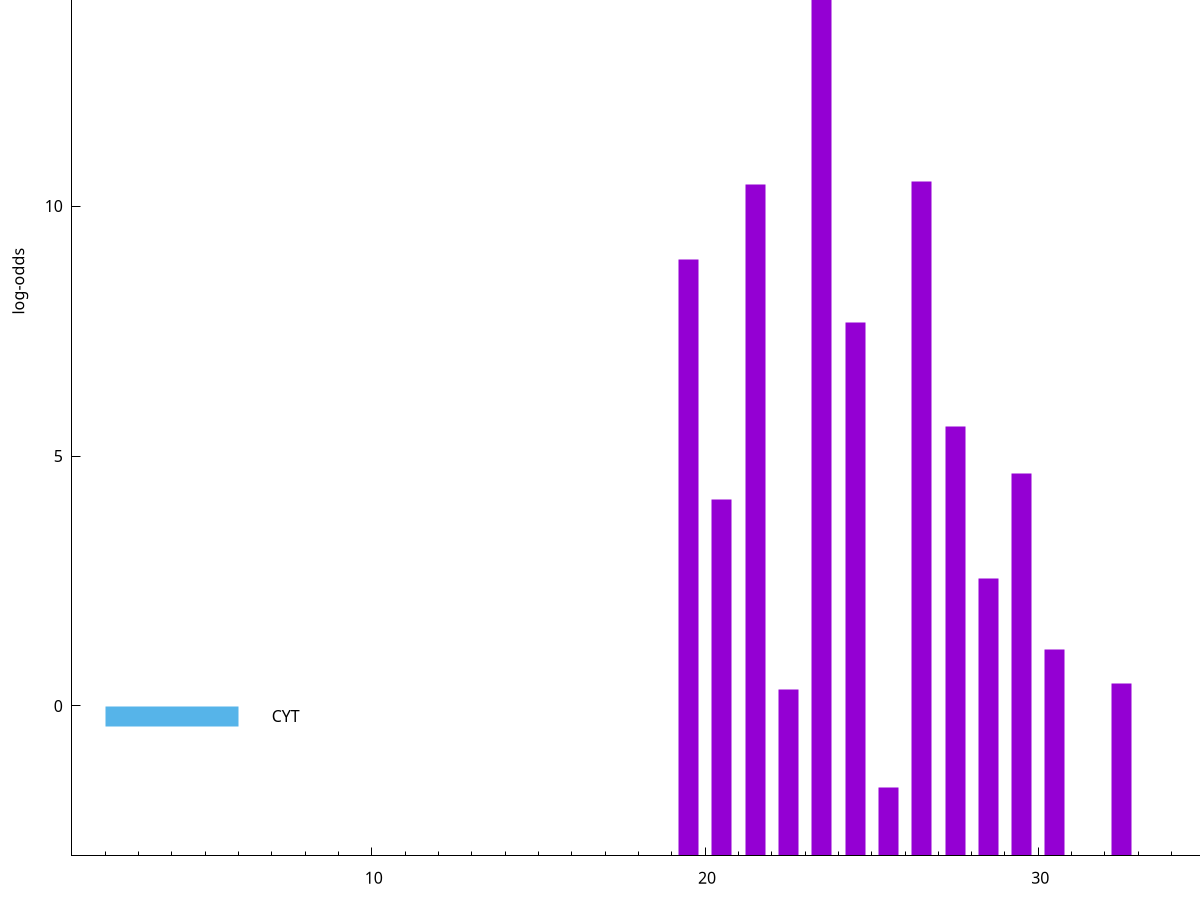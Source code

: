 set title "LipoP predictions for SRR4065641.gff"
set size 2., 1.4
set xrange [1:70] 
set mxtics 10
set yrange [-3:20]
set y2range [0:23]
set ylabel "log-odds"
set term postscript eps color solid "Helvetica" 30
set output "SRR4065641.gff14.eps"
set arrow from 2,14.9352 to 6,14.9352 nohead lt 1 lw 20
set label "SpI" at 7,14.9352
set arrow from 2,-0.200913 to 6,-0.200913 nohead lt 3 lw 20
set label "CYT" at 7,-0.200913
set arrow from 2,14.9352 to 6,14.9352 nohead lt 1 lw 20
set label "SpI" at 7,14.9352
# NOTE: The scores below are the log-odds scores with the threshold
# NOTE: subtracted (a hack to make gnuplot make the histogram all
# NOTE: look nice).
plot "-" axes x1y2 title "" with impulses lt 1 lw 20
23.500000 17.758000
26.500000 13.497700
21.500000 13.435900
19.500000 11.922500
24.500000 10.663870
27.500000 8.584940
29.500000 7.652520
20.500000 7.127100
28.500000 5.556010
30.500000 4.127950
32.500000 3.451437
22.500000 3.323824
25.500000 1.359270
e
exit
